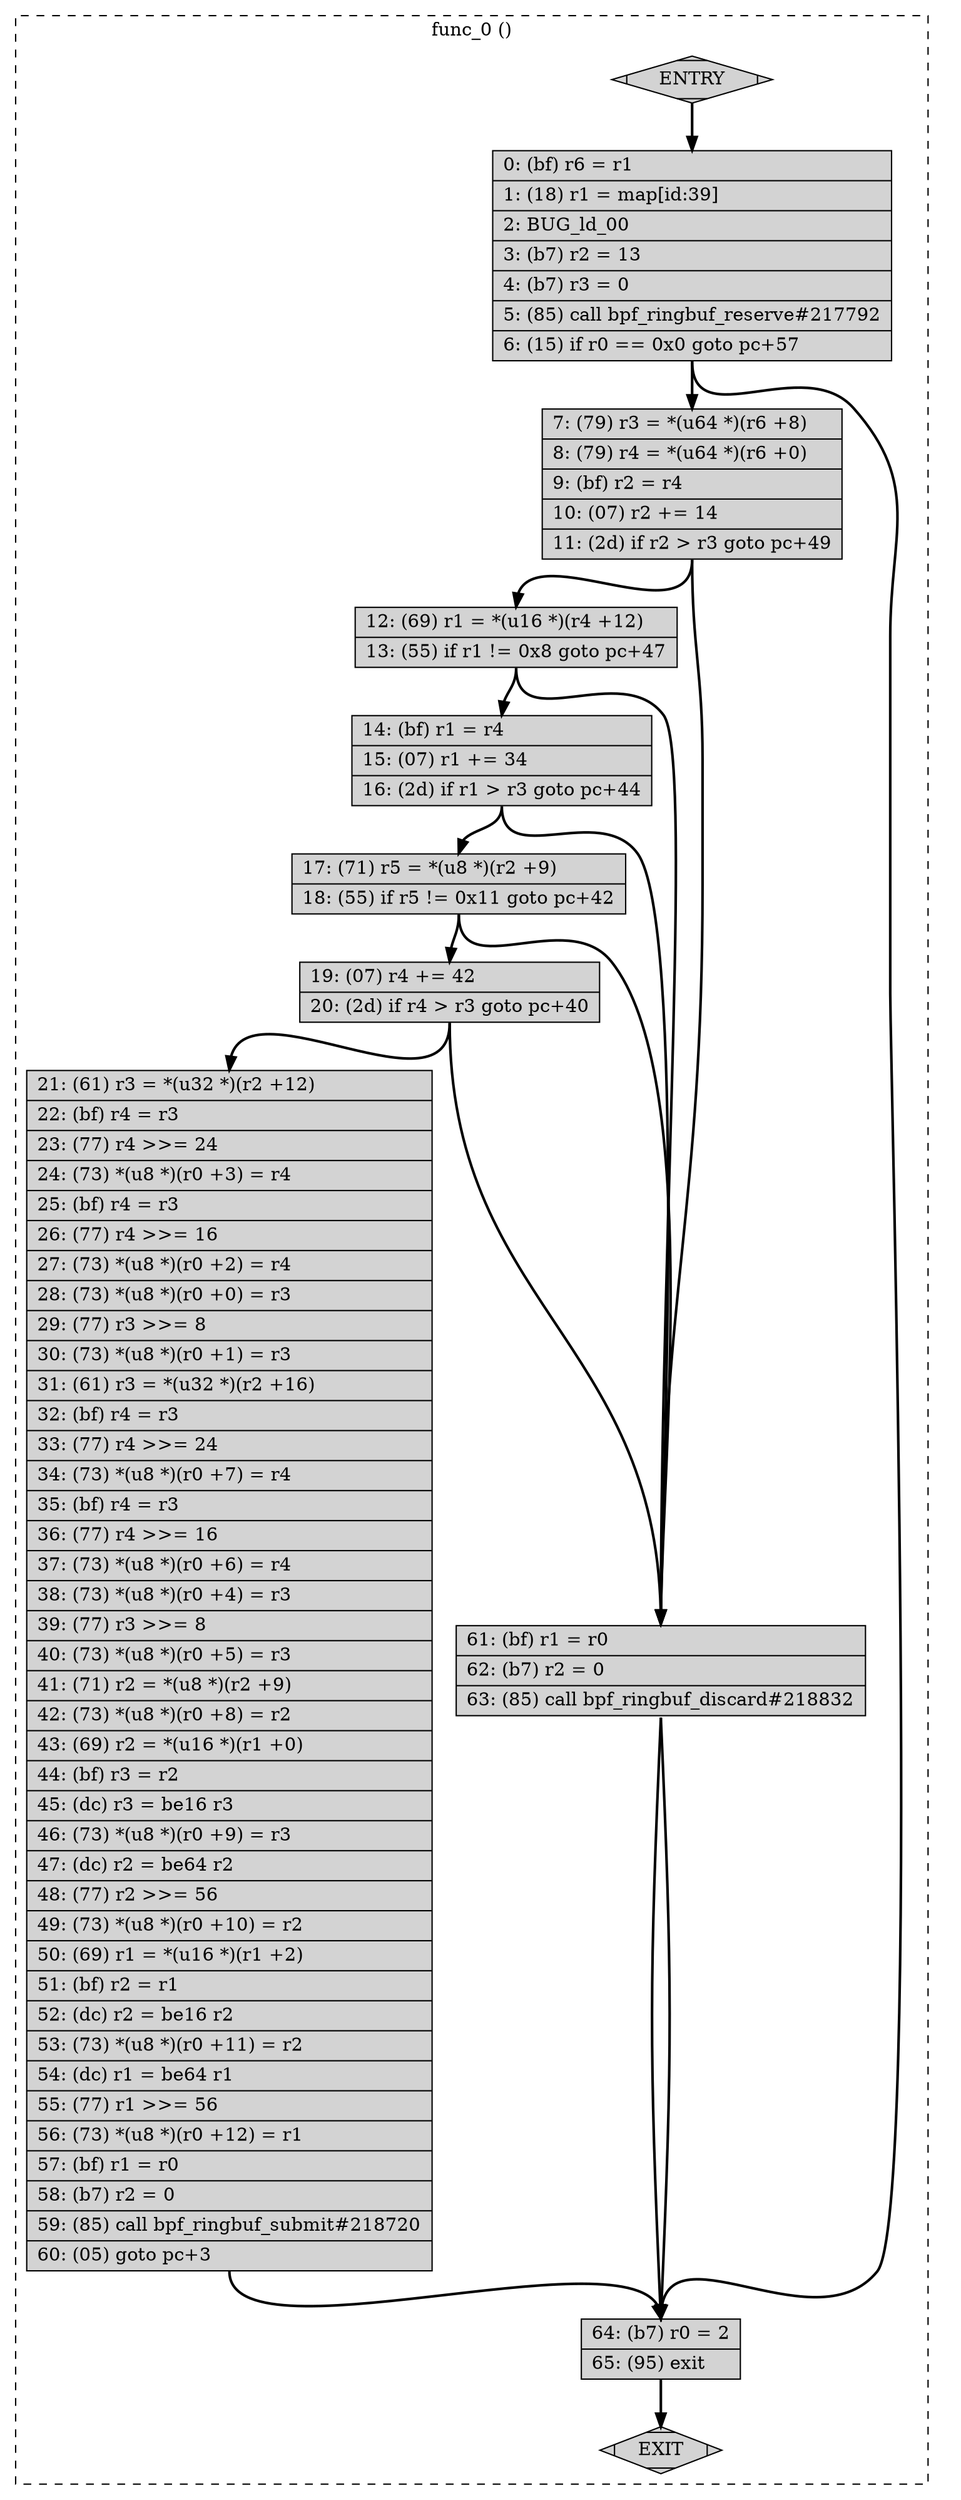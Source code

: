 digraph "DOT graph for eBPF program" {
subgraph "cluster_0" {
	style="dashed";
	color="black";
	label="func_0 ()";
	fn_0_bb_0 [shape=Mdiamond,style=filled,label="ENTRY"];

	fn_0_bb_2 [shape=record,style=filled,label="{   0: (bf) r6 = r1\l\
 |    1: (18) r1 = map[id:39]\l\
 |    2: BUG_ld_00\l\
 |    3: (b7) r2 = 13\l\
 |    4: (b7) r3 = 0\l\
 |    5: (85) call bpf_ringbuf_reserve#217792\l\
 |    6: (15) if r0 == 0x0 goto pc+57\l\
}"];

	fn_0_bb_3 [shape=record,style=filled,label="{   7: (79) r3 = *(u64 *)(r6 +8)\l\
 |    8: (79) r4 = *(u64 *)(r6 +0)\l\
 |    9: (bf) r2 = r4\l\
 |   10: (07) r2 += 14\l\
 |   11: (2d) if r2 \> r3 goto pc+49\l\
}"];

	fn_0_bb_4 [shape=record,style=filled,label="{  12: (69) r1 = *(u16 *)(r4 +12)\l\
 |   13: (55) if r1 != 0x8 goto pc+47\l\
}"];

	fn_0_bb_5 [shape=record,style=filled,label="{  14: (bf) r1 = r4\l\
 |   15: (07) r1 += 34\l\
 |   16: (2d) if r1 \> r3 goto pc+44\l\
}"];

	fn_0_bb_6 [shape=record,style=filled,label="{  17: (71) r5 = *(u8 *)(r2 +9)\l\
 |   18: (55) if r5 != 0x11 goto pc+42\l\
}"];

	fn_0_bb_7 [shape=record,style=filled,label="{  19: (07) r4 += 42\l\
 |   20: (2d) if r4 \> r3 goto pc+40\l\
}"];

	fn_0_bb_8 [shape=record,style=filled,label="{  21: (61) r3 = *(u32 *)(r2 +12)\l\
 |   22: (bf) r4 = r3\l\
 |   23: (77) r4 \>\>= 24\l\
 |   24: (73) *(u8 *)(r0 +3) = r4\l\
 |   25: (bf) r4 = r3\l\
 |   26: (77) r4 \>\>= 16\l\
 |   27: (73) *(u8 *)(r0 +2) = r4\l\
 |   28: (73) *(u8 *)(r0 +0) = r3\l\
 |   29: (77) r3 \>\>= 8\l\
 |   30: (73) *(u8 *)(r0 +1) = r3\l\
 |   31: (61) r3 = *(u32 *)(r2 +16)\l\
 |   32: (bf) r4 = r3\l\
 |   33: (77) r4 \>\>= 24\l\
 |   34: (73) *(u8 *)(r0 +7) = r4\l\
 |   35: (bf) r4 = r3\l\
 |   36: (77) r4 \>\>= 16\l\
 |   37: (73) *(u8 *)(r0 +6) = r4\l\
 |   38: (73) *(u8 *)(r0 +4) = r3\l\
 |   39: (77) r3 \>\>= 8\l\
 |   40: (73) *(u8 *)(r0 +5) = r3\l\
 |   41: (71) r2 = *(u8 *)(r2 +9)\l\
 |   42: (73) *(u8 *)(r0 +8) = r2\l\
 |   43: (69) r2 = *(u16 *)(r1 +0)\l\
 |   44: (bf) r3 = r2\l\
 |   45: (dc) r3 = be16 r3\l\
 |   46: (73) *(u8 *)(r0 +9) = r3\l\
 |   47: (dc) r2 = be64 r2\l\
 |   48: (77) r2 \>\>= 56\l\
 |   49: (73) *(u8 *)(r0 +10) = r2\l\
 |   50: (69) r1 = *(u16 *)(r1 +2)\l\
 |   51: (bf) r2 = r1\l\
 |   52: (dc) r2 = be16 r2\l\
 |   53: (73) *(u8 *)(r0 +11) = r2\l\
 |   54: (dc) r1 = be64 r1\l\
 |   55: (77) r1 \>\>= 56\l\
 |   56: (73) *(u8 *)(r0 +12) = r1\l\
 |   57: (bf) r1 = r0\l\
 |   58: (b7) r2 = 0\l\
 |   59: (85) call bpf_ringbuf_submit#218720\l\
 |   60: (05) goto pc+3\l\
}"];

	fn_0_bb_9 [shape=record,style=filled,label="{  61: (bf) r1 = r0\l\
 |   62: (b7) r2 = 0\l\
 |   63: (85) call bpf_ringbuf_discard#218832\l\
}"];

	fn_0_bb_10 [shape=record,style=filled,label="{  64: (b7) r0 = 2\l\
 |   65: (95) exit\l\
}"];

	fn_0_bb_1 [shape=Mdiamond,style=filled,label="EXIT"];

	fn_0_bb_0:s -> fn_0_bb_2:n [style="solid,bold", color=black, weight=10, constraint=true];
	fn_0_bb_2:s -> fn_0_bb_3:n [style="solid,bold", color=black, weight=10, constraint=true];
	fn_0_bb_2:s -> fn_0_bb_10:n [style="solid,bold", color=black, weight=10, constraint=true];
	fn_0_bb_3:s -> fn_0_bb_4:n [style="solid,bold", color=black, weight=10, constraint=true];
	fn_0_bb_3:s -> fn_0_bb_9:n [style="solid,bold", color=black, weight=10, constraint=true];
	fn_0_bb_4:s -> fn_0_bb_5:n [style="solid,bold", color=black, weight=10, constraint=true];
	fn_0_bb_4:s -> fn_0_bb_9:n [style="solid,bold", color=black, weight=10, constraint=true];
	fn_0_bb_5:s -> fn_0_bb_6:n [style="solid,bold", color=black, weight=10, constraint=true];
	fn_0_bb_5:s -> fn_0_bb_9:n [style="solid,bold", color=black, weight=10, constraint=true];
	fn_0_bb_6:s -> fn_0_bb_7:n [style="solid,bold", color=black, weight=10, constraint=true];
	fn_0_bb_6:s -> fn_0_bb_9:n [style="solid,bold", color=black, weight=10, constraint=true];
	fn_0_bb_7:s -> fn_0_bb_8:n [style="solid,bold", color=black, weight=10, constraint=true];
	fn_0_bb_7:s -> fn_0_bb_9:n [style="solid,bold", color=black, weight=10, constraint=true];
	fn_0_bb_8:s -> fn_0_bb_10:n [style="solid,bold", color=black, weight=10, constraint=true];
	fn_0_bb_9:s -> fn_0_bb_10:n [style="solid,bold", color=black, weight=10, constraint=true];
	fn_0_bb_9:s -> fn_0_bb_10:n [style="solid,bold", color=black, weight=10, constraint=true];
	fn_0_bb_10:s -> fn_0_bb_1:n [style="solid,bold", color=black, weight=10, constraint=true];
	fn_0_bb_0:s -> fn_0_bb_1:n [style="invis", constraint=true];
}
}
